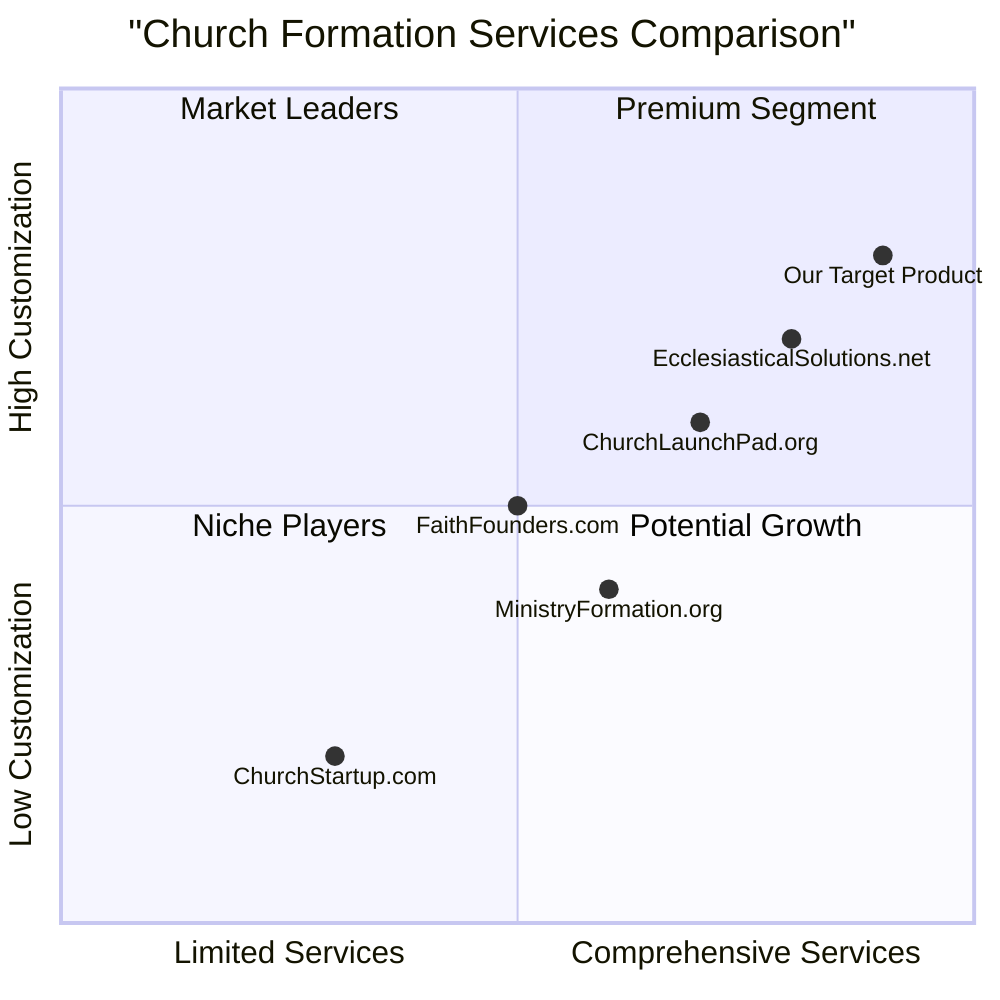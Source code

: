 quadrantChart
    title "Church Formation Services Comparison"
    x-axis "Limited Services" --> "Comprehensive Services"
    y-axis "Low Customization" --> "High Customization"
    quadrant-1 "Premium Segment"
    quadrant-2 "Market Leaders"
    quadrant-3 "Niche Players"
    quadrant-4 "Potential Growth"
    "ChurchStartup.com": [0.3, 0.2]
    "MinistryFormation.org": [0.6, 0.4]
    "EcclesiasticalSolutions.net": [0.8, 0.7]
    "FaithFounders.com": [0.5, 0.5]
    "ChurchLaunchPad.org": [0.7, 0.6]
    "Our Target Product": [0.9, 0.8]